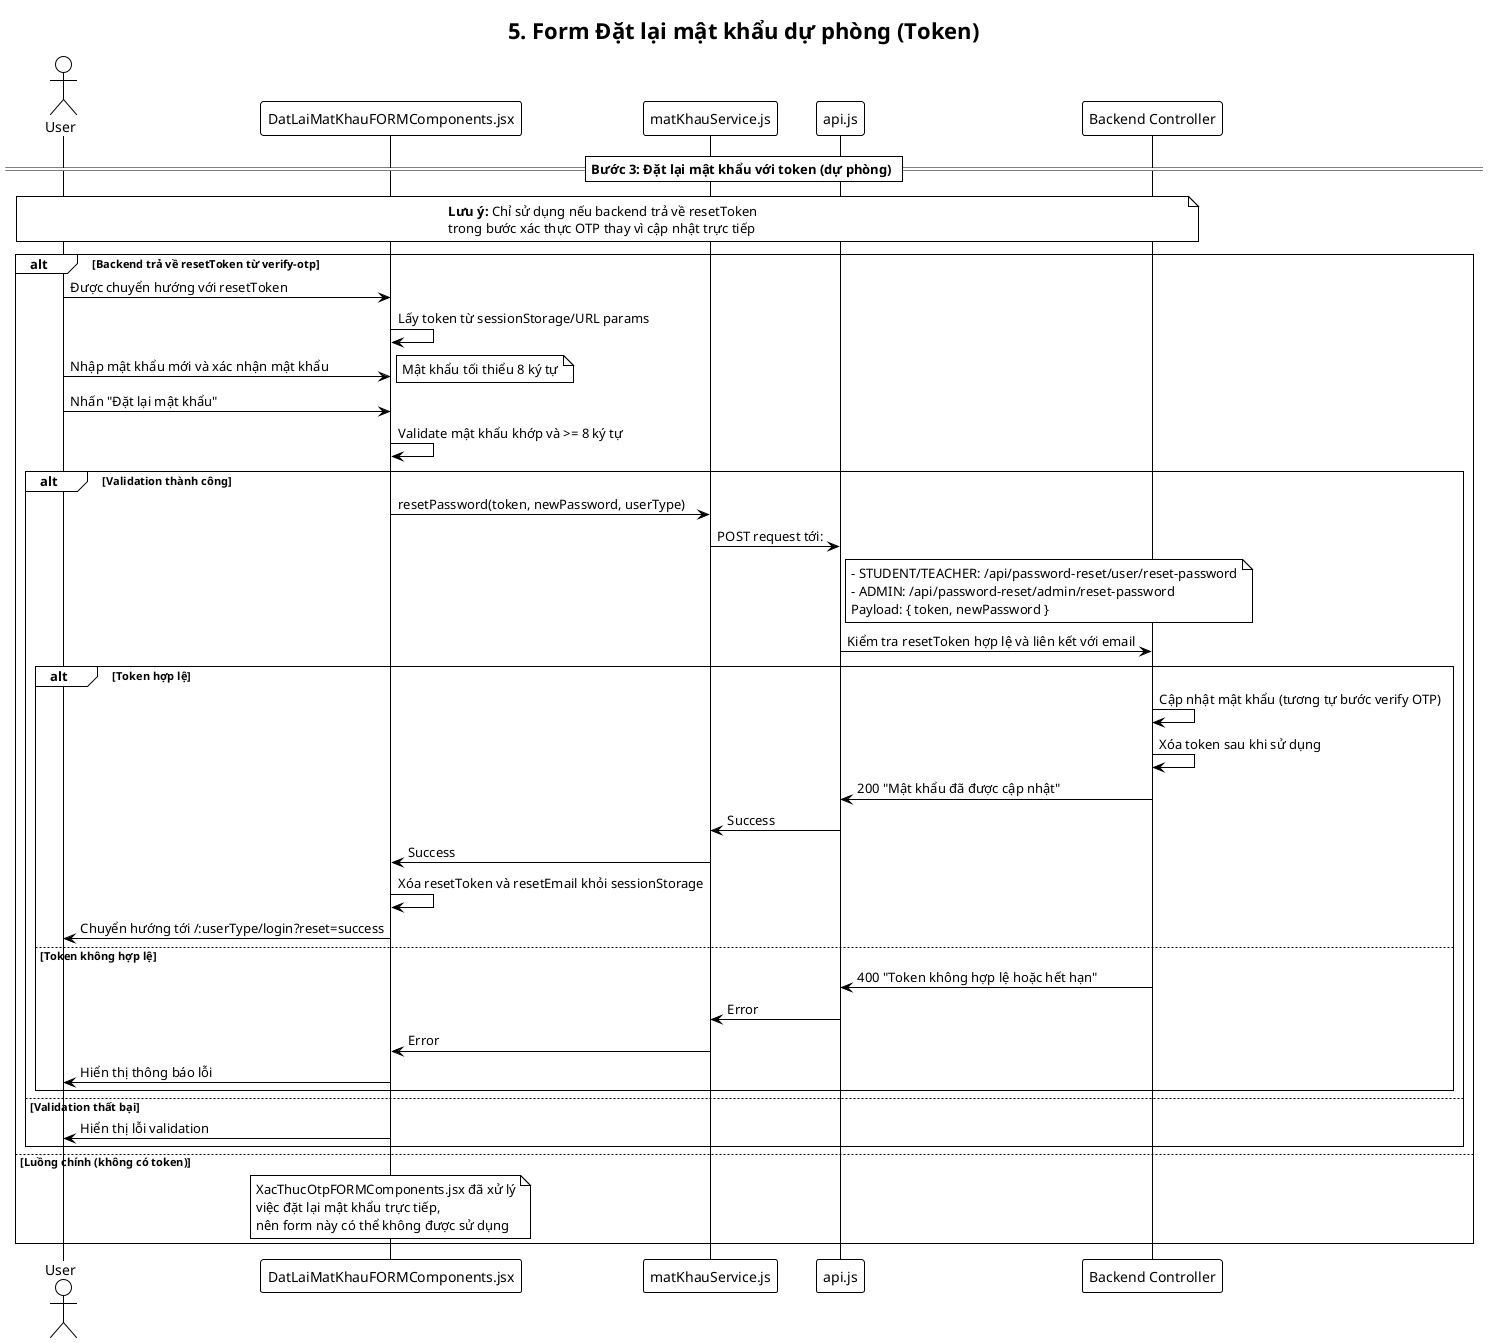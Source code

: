 @startuml
!theme plain
title 5. Form Đặt lại mật khẩu dự phòng (Token)

actor User as U
participant "DatLaiMatKhauFORMComponents.jsx" as RPF
participant "matKhauService.js" as MS
participant "api.js" as API
participant "Backend Controller" as BC

== Bước 3: Đặt lại mật khẩu với token (dự phòng) ==

note over U, BC
**Lưu ý:** Chỉ sử dụng nếu backend trả về resetToken
trong bước xác thực OTP thay vì cập nhật trực tiếp
end note

alt Backend trả về resetToken từ verify-otp
    U -> RPF: Được chuyển hướng với resetToken
    RPF -> RPF: Lấy token từ sessionStorage/URL params

    U -> RPF: Nhập mật khẩu mới và xác nhận mật khẩu
    note right: Mật khẩu tối thiểu 8 ký tự

    U -> RPF: Nhấn "Đặt lại mật khẩu"
    RPF -> RPF: Validate mật khẩu khớp và >= 8 ký tự

    alt Validation thành công
        RPF -> MS: resetPassword(token, newPassword, userType)
        MS -> API: POST request tới:
        note right of API
        - STUDENT/TEACHER: /api/password-reset/user/reset-password
        - ADMIN: /api/password-reset/admin/reset-password
        Payload: { token, newPassword }
        end note

        API -> BC: Kiểm tra resetToken hợp lệ và liên kết với email

        alt Token hợp lệ
            BC -> BC: Cập nhật mật khẩu (tương tự bước verify OTP)
            BC -> BC: Xóa token sau khi sử dụng
            BC -> API: 200 "Mật khẩu đã được cập nhật"
            API -> MS: Success
            MS -> RPF: Success
            RPF -> RPF: Xóa resetToken và resetEmail khỏi sessionStorage
            RPF -> U: Chuyển hướng tới /:userType/login?reset=success
        else Token không hợp lệ
            BC -> API: 400 "Token không hợp lệ hoặc hết hạn"
            API -> MS: Error
            MS -> RPF: Error
            RPF -> U: Hiển thị thông báo lỗi
        end
    else Validation thất bại
        RPF -> U: Hiển thị lỗi validation
    end
else Luồng chính (không có token)
    note over RPF
    XacThucOtpFORMComponents.jsx đã xử lý
    việc đặt lại mật khẩu trực tiếp,
    nên form này có thể không được sử dụng
    end note
end

@enduml